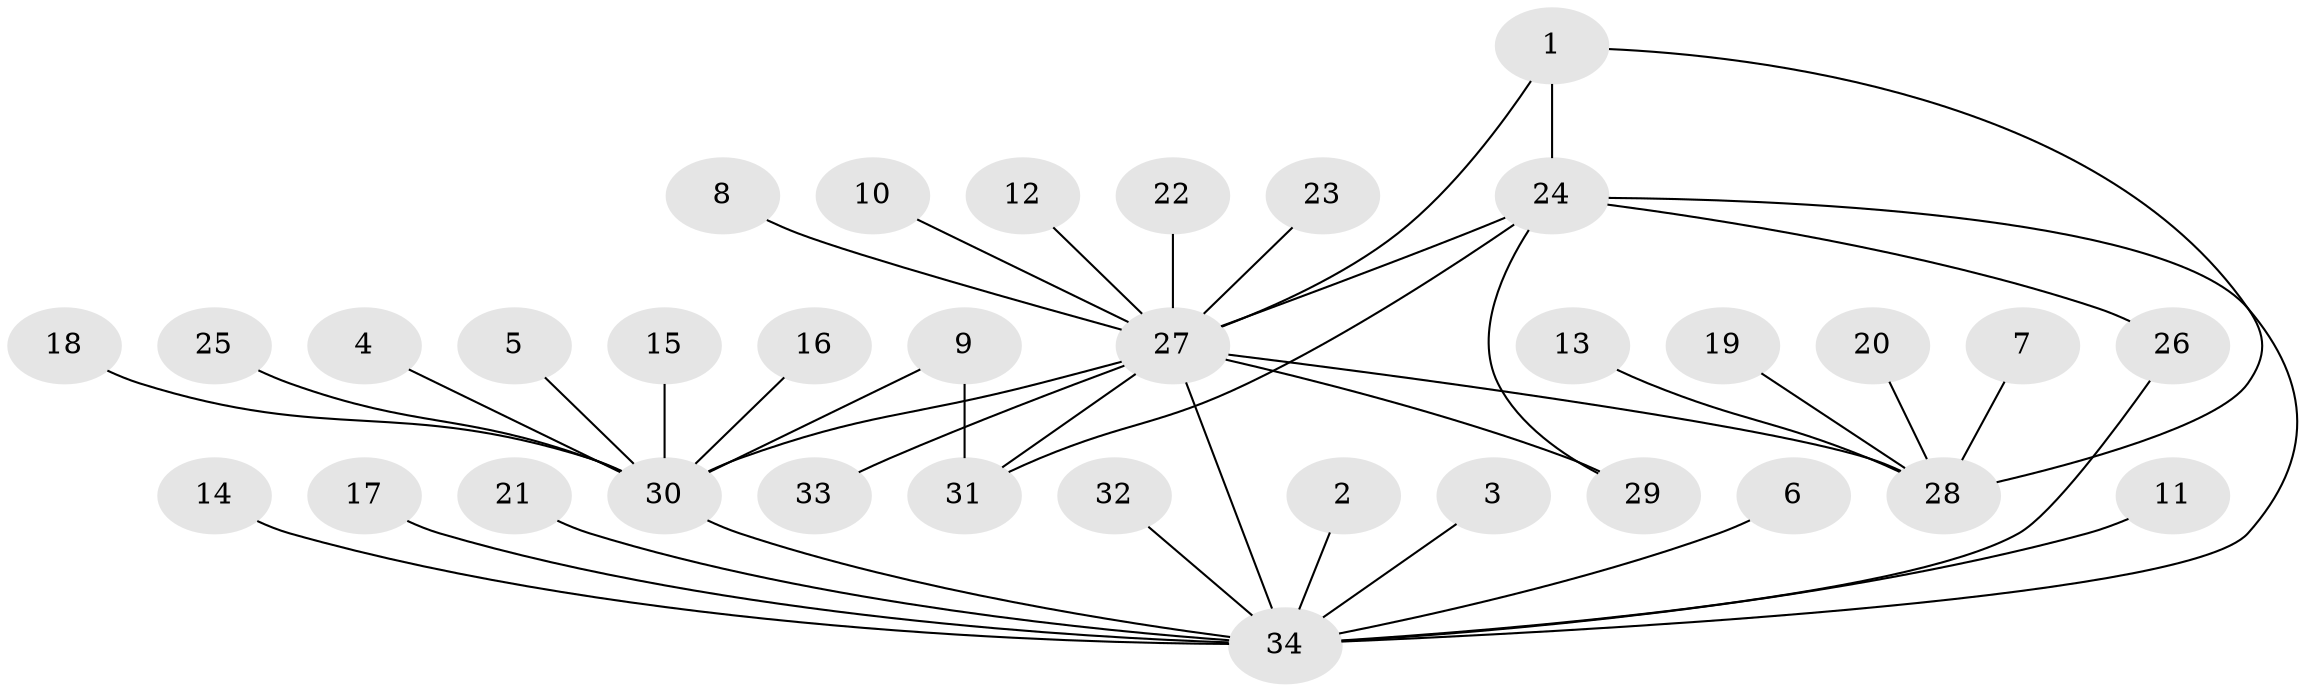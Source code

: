 // original degree distribution, {10: 0.030303030303030304, 4: 0.07575757575757576, 5: 0.045454545454545456, 6: 0.030303030303030304, 8: 0.015151515151515152, 3: 0.030303030303030304, 14: 0.015151515151515152, 2: 0.16666666666666666, 1: 0.5909090909090909}
// Generated by graph-tools (version 1.1) at 2025/50/03/09/25 03:50:29]
// undirected, 34 vertices, 41 edges
graph export_dot {
graph [start="1"]
  node [color=gray90,style=filled];
  1;
  2;
  3;
  4;
  5;
  6;
  7;
  8;
  9;
  10;
  11;
  12;
  13;
  14;
  15;
  16;
  17;
  18;
  19;
  20;
  21;
  22;
  23;
  24;
  25;
  26;
  27;
  28;
  29;
  30;
  31;
  32;
  33;
  34;
  1 -- 24 [weight=1.0];
  1 -- 27 [weight=1.0];
  1 -- 28 [weight=1.0];
  2 -- 34 [weight=1.0];
  3 -- 34 [weight=1.0];
  4 -- 30 [weight=1.0];
  5 -- 30 [weight=1.0];
  6 -- 34 [weight=1.0];
  7 -- 28 [weight=1.0];
  8 -- 27 [weight=1.0];
  9 -- 30 [weight=2.0];
  9 -- 31 [weight=1.0];
  10 -- 27 [weight=1.0];
  11 -- 34 [weight=1.0];
  12 -- 27 [weight=1.0];
  13 -- 28 [weight=1.0];
  14 -- 34 [weight=1.0];
  15 -- 30 [weight=1.0];
  16 -- 30 [weight=1.0];
  17 -- 34 [weight=1.0];
  18 -- 30 [weight=1.0];
  19 -- 28 [weight=1.0];
  20 -- 28 [weight=1.0];
  21 -- 34 [weight=1.0];
  22 -- 27 [weight=2.0];
  23 -- 27 [weight=1.0];
  24 -- 26 [weight=1.0];
  24 -- 27 [weight=1.0];
  24 -- 29 [weight=1.0];
  24 -- 31 [weight=2.0];
  24 -- 34 [weight=1.0];
  25 -- 30 [weight=1.0];
  26 -- 34 [weight=1.0];
  27 -- 28 [weight=2.0];
  27 -- 29 [weight=1.0];
  27 -- 30 [weight=2.0];
  27 -- 31 [weight=1.0];
  27 -- 33 [weight=1.0];
  27 -- 34 [weight=1.0];
  30 -- 34 [weight=1.0];
  32 -- 34 [weight=1.0];
}
